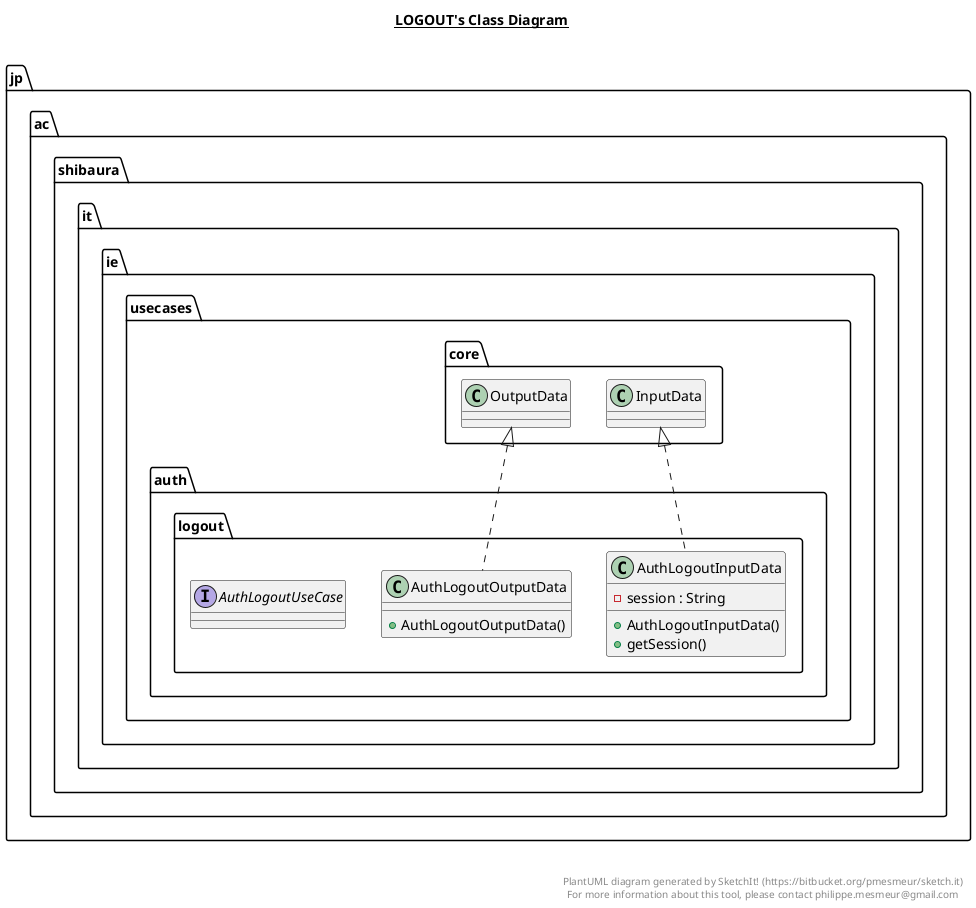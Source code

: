 @startuml

title __LOGOUT's Class Diagram__\n

  namespace jp.ac.shibaura.it.ie {
    namespace usecases.auth.logout {
      class jp.ac.shibaura.it.ie.usecases.auth.logout.AuthLogoutInputData {
          - session : String
          + AuthLogoutInputData()
          + getSession()
      }
    }
  }
  

  namespace jp.ac.shibaura.it.ie {
    namespace usecases.auth.logout {
      class jp.ac.shibaura.it.ie.usecases.auth.logout.AuthLogoutOutputData {
          + AuthLogoutOutputData()
      }
    }
  }
  

  namespace jp.ac.shibaura.it.ie {
    namespace usecases.auth.logout {
      interface jp.ac.shibaura.it.ie.usecases.auth.logout.AuthLogoutUseCase {
      }
    }
  }
  

  jp.ac.shibaura.it.ie.usecases.auth.logout.AuthLogoutInputData .up.|> jp.ac.shibaura.it.ie.usecases.core.InputData
  jp.ac.shibaura.it.ie.usecases.auth.logout.AuthLogoutOutputData .up.|> jp.ac.shibaura.it.ie.usecases.core.OutputData


right footer


PlantUML diagram generated by SketchIt! (https://bitbucket.org/pmesmeur/sketch.it)
For more information about this tool, please contact philippe.mesmeur@gmail.com
endfooter

@enduml
